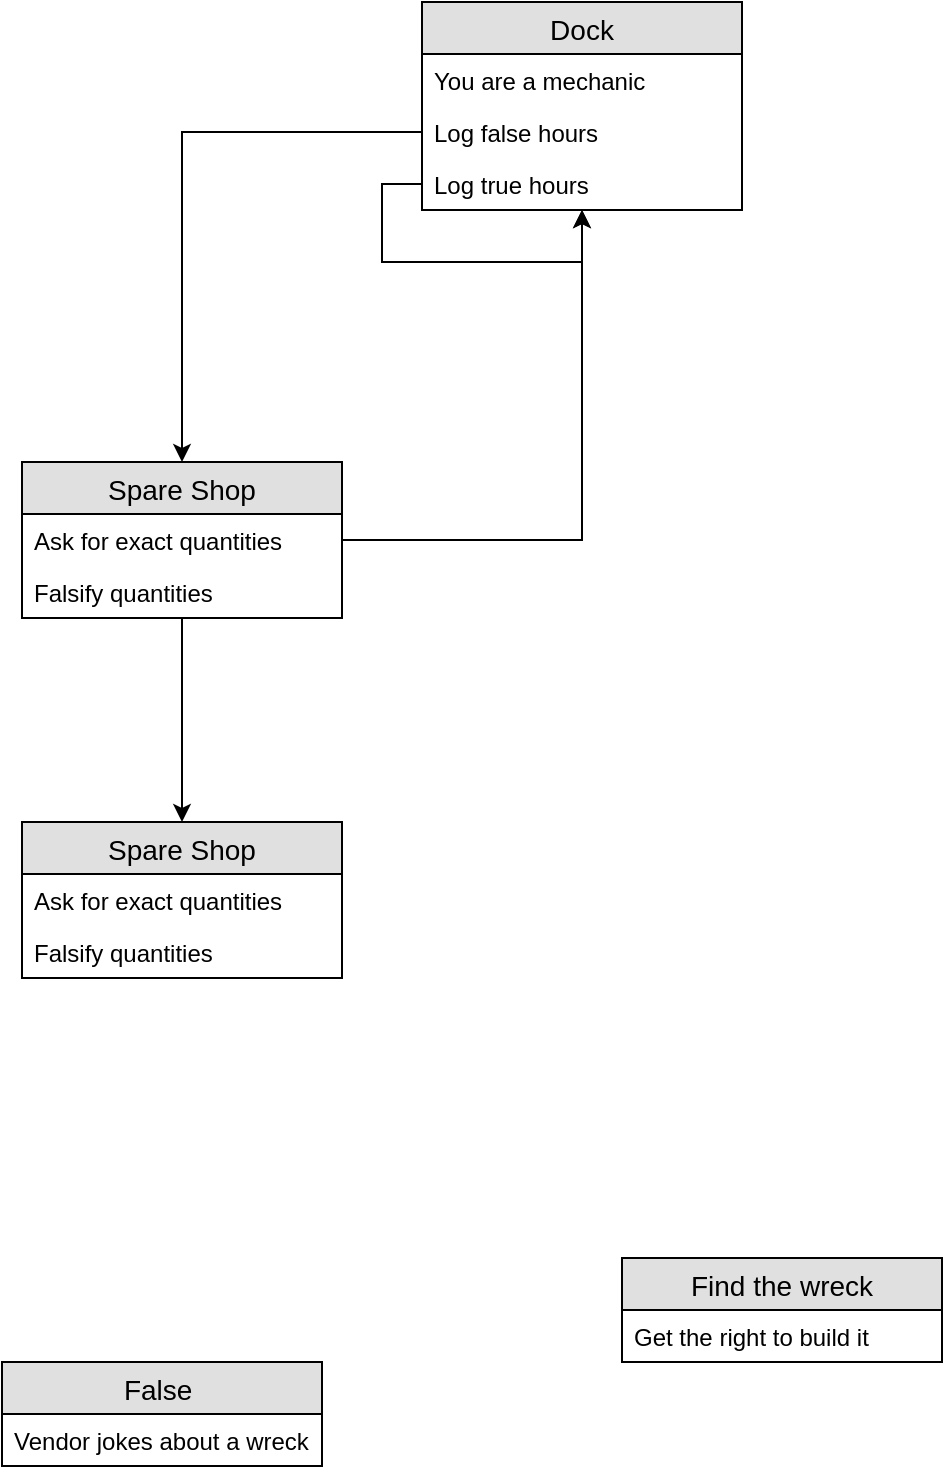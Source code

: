 <mxfile version="12.3.2" type="device" pages="1"><diagram id="YHTEXYMF7jK9IAp9kNbQ" name="Page-1"><mxGraphModel dx="1616" dy="1123" grid="1" gridSize="10" guides="1" tooltips="1" connect="1" arrows="1" fold="1" page="1" pageScale="1" pageWidth="827" pageHeight="1169" math="0" shadow="0"><root><mxCell id="0"/><mxCell id="1" parent="0"/><mxCell id="nXTgWPe0JPHdfn_OwDQF-56" value="" style="edgeStyle=orthogonalEdgeStyle;rounded=0;orthogonalLoop=1;jettySize=auto;html=1;" edge="1" parent="1" source="nXTgWPe0JPHdfn_OwDQF-52" target="nXTgWPe0JPHdfn_OwDQF-53"><mxGeometry relative="1" as="geometry"/></mxCell><mxCell id="nXTgWPe0JPHdfn_OwDQF-4" value="Dock" style="swimlane;fontStyle=0;childLayout=stackLayout;horizontal=1;startSize=26;fillColor=#e0e0e0;horizontalStack=0;resizeParent=1;resizeParentMax=0;resizeLast=0;collapsible=1;marginBottom=0;swimlaneFillColor=#ffffff;align=center;fontSize=14;" vertex="1" parent="1"><mxGeometry x="340" y="70" width="160" height="104" as="geometry"/></mxCell><mxCell id="nXTgWPe0JPHdfn_OwDQF-5" value="You are a mechanic" style="text;strokeColor=none;fillColor=none;spacingLeft=4;spacingRight=4;overflow=hidden;rotatable=0;points=[[0,0.5],[1,0.5]];portConstraint=eastwest;fontSize=12;" vertex="1" parent="nXTgWPe0JPHdfn_OwDQF-4"><mxGeometry y="26" width="160" height="26" as="geometry"/></mxCell><mxCell id="nXTgWPe0JPHdfn_OwDQF-52" value="Log false hours" style="text;strokeColor=none;fillColor=none;spacingLeft=4;spacingRight=4;overflow=hidden;rotatable=0;points=[[0,0.5],[1,0.5]];portConstraint=eastwest;fontSize=12;" vertex="1" parent="nXTgWPe0JPHdfn_OwDQF-4"><mxGeometry y="52" width="160" height="26" as="geometry"/></mxCell><mxCell id="nXTgWPe0JPHdfn_OwDQF-57" value="Log true hours" style="text;strokeColor=none;fillColor=none;spacingLeft=4;spacingRight=4;overflow=hidden;rotatable=0;points=[[0,0.5],[1,0.5]];portConstraint=eastwest;fontSize=12;" vertex="1" parent="nXTgWPe0JPHdfn_OwDQF-4"><mxGeometry y="78" width="160" height="26" as="geometry"/></mxCell><mxCell id="nXTgWPe0JPHdfn_OwDQF-62" value="" style="edgeStyle=orthogonalEdgeStyle;rounded=0;orthogonalLoop=1;jettySize=auto;html=1;" edge="1" parent="nXTgWPe0JPHdfn_OwDQF-4" source="nXTgWPe0JPHdfn_OwDQF-57" target="nXTgWPe0JPHdfn_OwDQF-4"><mxGeometry relative="1" as="geometry"><mxPoint x="240" y="52" as="targetPoint"/><Array as="points"><mxPoint x="-20" y="91"/><mxPoint x="-20" y="130"/><mxPoint x="80" y="130"/></Array></mxGeometry></mxCell><mxCell id="nXTgWPe0JPHdfn_OwDQF-65" value="" style="edgeStyle=orthogonalEdgeStyle;rounded=0;orthogonalLoop=1;jettySize=auto;html=1;" edge="1" parent="1" source="nXTgWPe0JPHdfn_OwDQF-53" target="nXTgWPe0JPHdfn_OwDQF-4"><mxGeometry relative="1" as="geometry"><mxPoint x="450" y="286" as="targetPoint"/></mxGeometry></mxCell><mxCell id="nXTgWPe0JPHdfn_OwDQF-70" value="" style="edgeStyle=orthogonalEdgeStyle;rounded=0;orthogonalLoop=1;jettySize=auto;html=1;" edge="1" parent="1" source="nXTgWPe0JPHdfn_OwDQF-53" target="nXTgWPe0JPHdfn_OwDQF-67"><mxGeometry relative="1" as="geometry"/></mxCell><mxCell id="nXTgWPe0JPHdfn_OwDQF-53" value="Spare Shop" style="swimlane;fontStyle=0;childLayout=stackLayout;horizontal=1;startSize=26;fillColor=#e0e0e0;horizontalStack=0;resizeParent=1;resizeParentMax=0;resizeLast=0;collapsible=1;marginBottom=0;swimlaneFillColor=#ffffff;align=center;fontSize=14;" vertex="1" parent="1"><mxGeometry x="140" y="300" width="160" height="78" as="geometry"/></mxCell><mxCell id="nXTgWPe0JPHdfn_OwDQF-54" value="Ask for exact quantities" style="text;strokeColor=none;fillColor=none;spacingLeft=4;spacingRight=4;overflow=hidden;rotatable=0;points=[[0,0.5],[1,0.5]];portConstraint=eastwest;fontSize=12;" vertex="1" parent="nXTgWPe0JPHdfn_OwDQF-53"><mxGeometry y="26" width="160" height="26" as="geometry"/></mxCell><mxCell id="nXTgWPe0JPHdfn_OwDQF-66" value="Falsify quantities" style="text;strokeColor=none;fillColor=none;spacingLeft=4;spacingRight=4;overflow=hidden;rotatable=0;points=[[0,0.5],[1,0.5]];portConstraint=eastwest;fontSize=12;" vertex="1" parent="nXTgWPe0JPHdfn_OwDQF-53"><mxGeometry y="52" width="160" height="26" as="geometry"/></mxCell><mxCell id="nXTgWPe0JPHdfn_OwDQF-67" value="Spare Shop" style="swimlane;fontStyle=0;childLayout=stackLayout;horizontal=1;startSize=26;fillColor=#e0e0e0;horizontalStack=0;resizeParent=1;resizeParentMax=0;resizeLast=0;collapsible=1;marginBottom=0;swimlaneFillColor=#ffffff;align=center;fontSize=14;" vertex="1" parent="1"><mxGeometry x="140" y="480" width="160" height="78" as="geometry"/></mxCell><mxCell id="nXTgWPe0JPHdfn_OwDQF-68" value="Ask for exact quantities" style="text;strokeColor=none;fillColor=none;spacingLeft=4;spacingRight=4;overflow=hidden;rotatable=0;points=[[0,0.5],[1,0.5]];portConstraint=eastwest;fontSize=12;" vertex="1" parent="nXTgWPe0JPHdfn_OwDQF-67"><mxGeometry y="26" width="160" height="26" as="geometry"/></mxCell><mxCell id="nXTgWPe0JPHdfn_OwDQF-69" value="Falsify quantities" style="text;strokeColor=none;fillColor=none;spacingLeft=4;spacingRight=4;overflow=hidden;rotatable=0;points=[[0,0.5],[1,0.5]];portConstraint=eastwest;fontSize=12;" vertex="1" parent="nXTgWPe0JPHdfn_OwDQF-67"><mxGeometry y="52" width="160" height="26" as="geometry"/></mxCell><mxCell id="nXTgWPe0JPHdfn_OwDQF-44" value="False " style="swimlane;fontStyle=0;childLayout=stackLayout;horizontal=1;startSize=26;fillColor=#e0e0e0;horizontalStack=0;resizeParent=1;resizeParentMax=0;resizeLast=0;collapsible=1;marginBottom=0;swimlaneFillColor=#ffffff;align=center;fontSize=14;" vertex="1" parent="1"><mxGeometry x="130" y="750" width="160" height="52" as="geometry"/></mxCell><mxCell id="nXTgWPe0JPHdfn_OwDQF-45" value="Vendor jokes about a wreck" style="text;strokeColor=none;fillColor=none;spacingLeft=4;spacingRight=4;overflow=hidden;rotatable=0;points=[[0,0.5],[1,0.5]];portConstraint=eastwest;fontSize=12;" vertex="1" parent="nXTgWPe0JPHdfn_OwDQF-44"><mxGeometry y="26" width="160" height="26" as="geometry"/></mxCell><mxCell id="nXTgWPe0JPHdfn_OwDQF-48" value="Find the wreck" style="swimlane;fontStyle=0;childLayout=stackLayout;horizontal=1;startSize=26;fillColor=#e0e0e0;horizontalStack=0;resizeParent=1;resizeParentMax=0;resizeLast=0;collapsible=1;marginBottom=0;swimlaneFillColor=#ffffff;align=center;fontSize=14;" vertex="1" parent="1"><mxGeometry x="440" y="698" width="160" height="52" as="geometry"/></mxCell><mxCell id="nXTgWPe0JPHdfn_OwDQF-49" value="Get the right to build it" style="text;strokeColor=none;fillColor=none;spacingLeft=4;spacingRight=4;overflow=hidden;rotatable=0;points=[[0,0.5],[1,0.5]];portConstraint=eastwest;fontSize=12;" vertex="1" parent="nXTgWPe0JPHdfn_OwDQF-48"><mxGeometry y="26" width="160" height="26" as="geometry"/></mxCell></root></mxGraphModel></diagram></mxfile>
